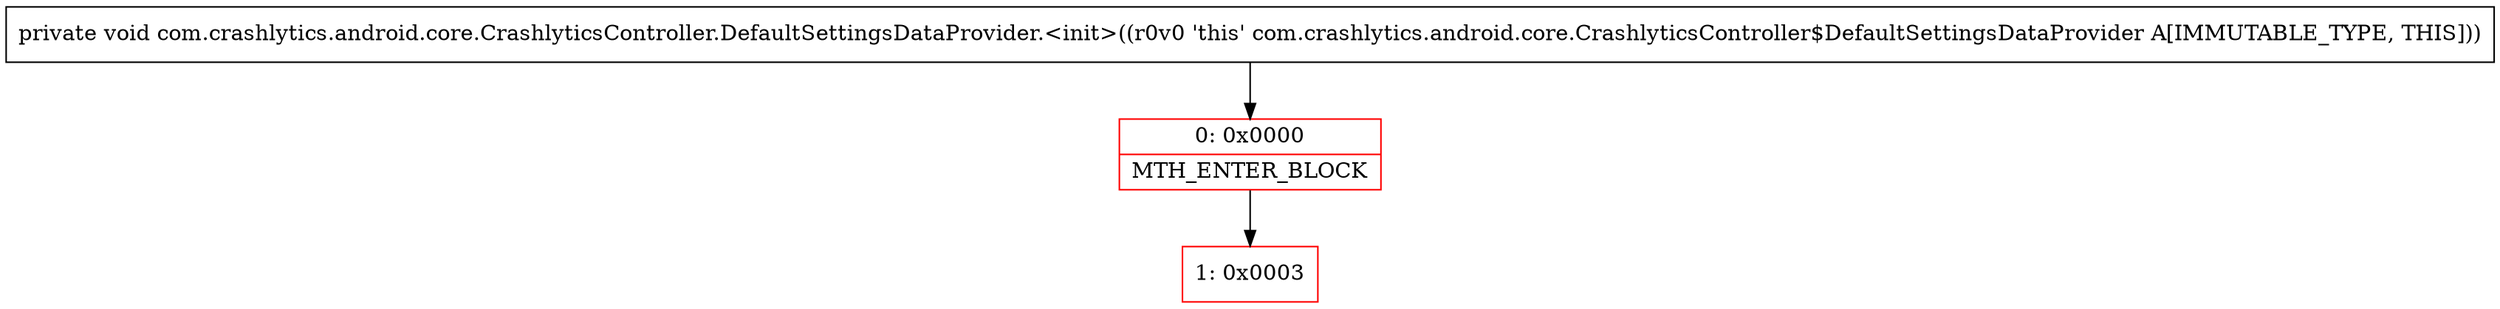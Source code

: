 digraph "CFG forcom.crashlytics.android.core.CrashlyticsController.DefaultSettingsDataProvider.\<init\>()V" {
subgraph cluster_Region_1718383689 {
label = "R(0)";
node [shape=record,color=blue];
}
Node_0 [shape=record,color=red,label="{0\:\ 0x0000|MTH_ENTER_BLOCK\l}"];
Node_1 [shape=record,color=red,label="{1\:\ 0x0003}"];
MethodNode[shape=record,label="{private void com.crashlytics.android.core.CrashlyticsController.DefaultSettingsDataProvider.\<init\>((r0v0 'this' com.crashlytics.android.core.CrashlyticsController$DefaultSettingsDataProvider A[IMMUTABLE_TYPE, THIS])) }"];
MethodNode -> Node_0;
Node_0 -> Node_1;
}


